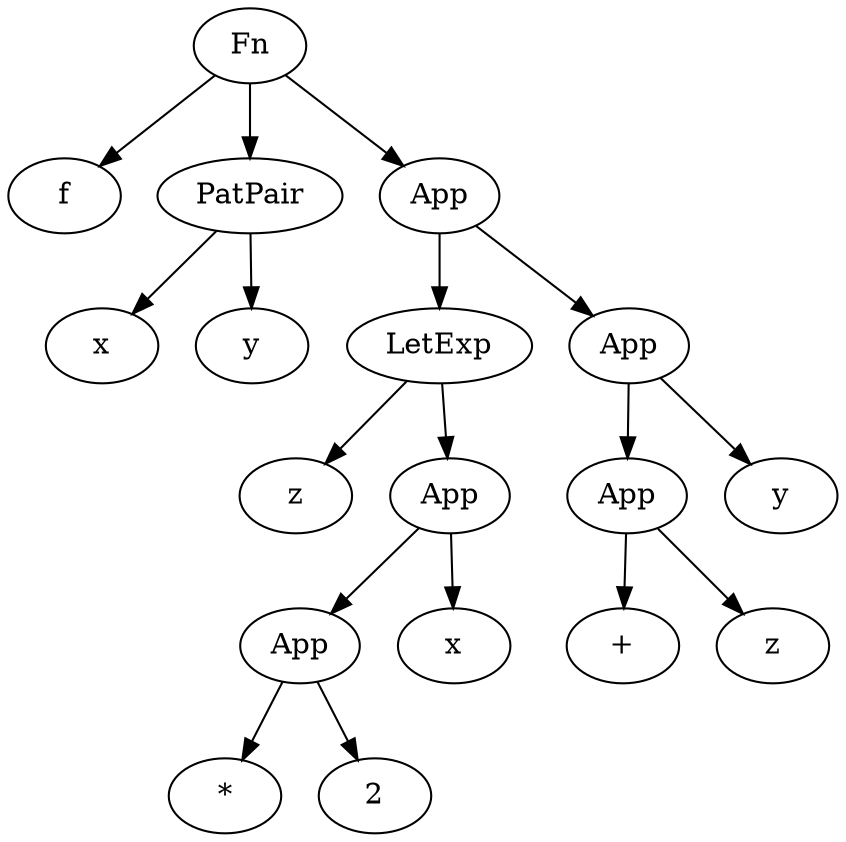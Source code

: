 digraph G {
	compound=true
	subgraph c1 {
	1 -> 2
	1 -> 3
	1 -> 4
	3 -> 5
	3 -> 6
	4 -> 7
	4 -> 8
	7 -> 9
	7 -> 10
	8 -> 11
	}
	subgraph c2 {
	8 -> 12
	10 -> 13
	10 -> 14
	13 -> 15
	13 -> 16
	11 -> 17 
	11 -> 18
	}
	subgraph 3 {
//	14 -> 5 [style=dotted]
//	12 -> 6 [style=dotted]
//	18 -> 9 [style=dotted]
	}
	subgraph s1 {
	1 [label="Fn"]
	2 [label="f"]
	3 [label="PatPair"]
	4 [label="App"]
	5 [label="x"]
	6 [label="y"]
	7 [label="LetExp"]
	8 [label="App"]
	9 [label="z"]
	10 [label="App"]
	11 [label="App"]
	}
	subgraph s2 {
	12 [label="y"]
	13 [label="App"]
	14 [label="x"]
	15 [label="*"]
	16 [label="2"]
	17 [label="+"]
	18 [label="z"]
	}
}
